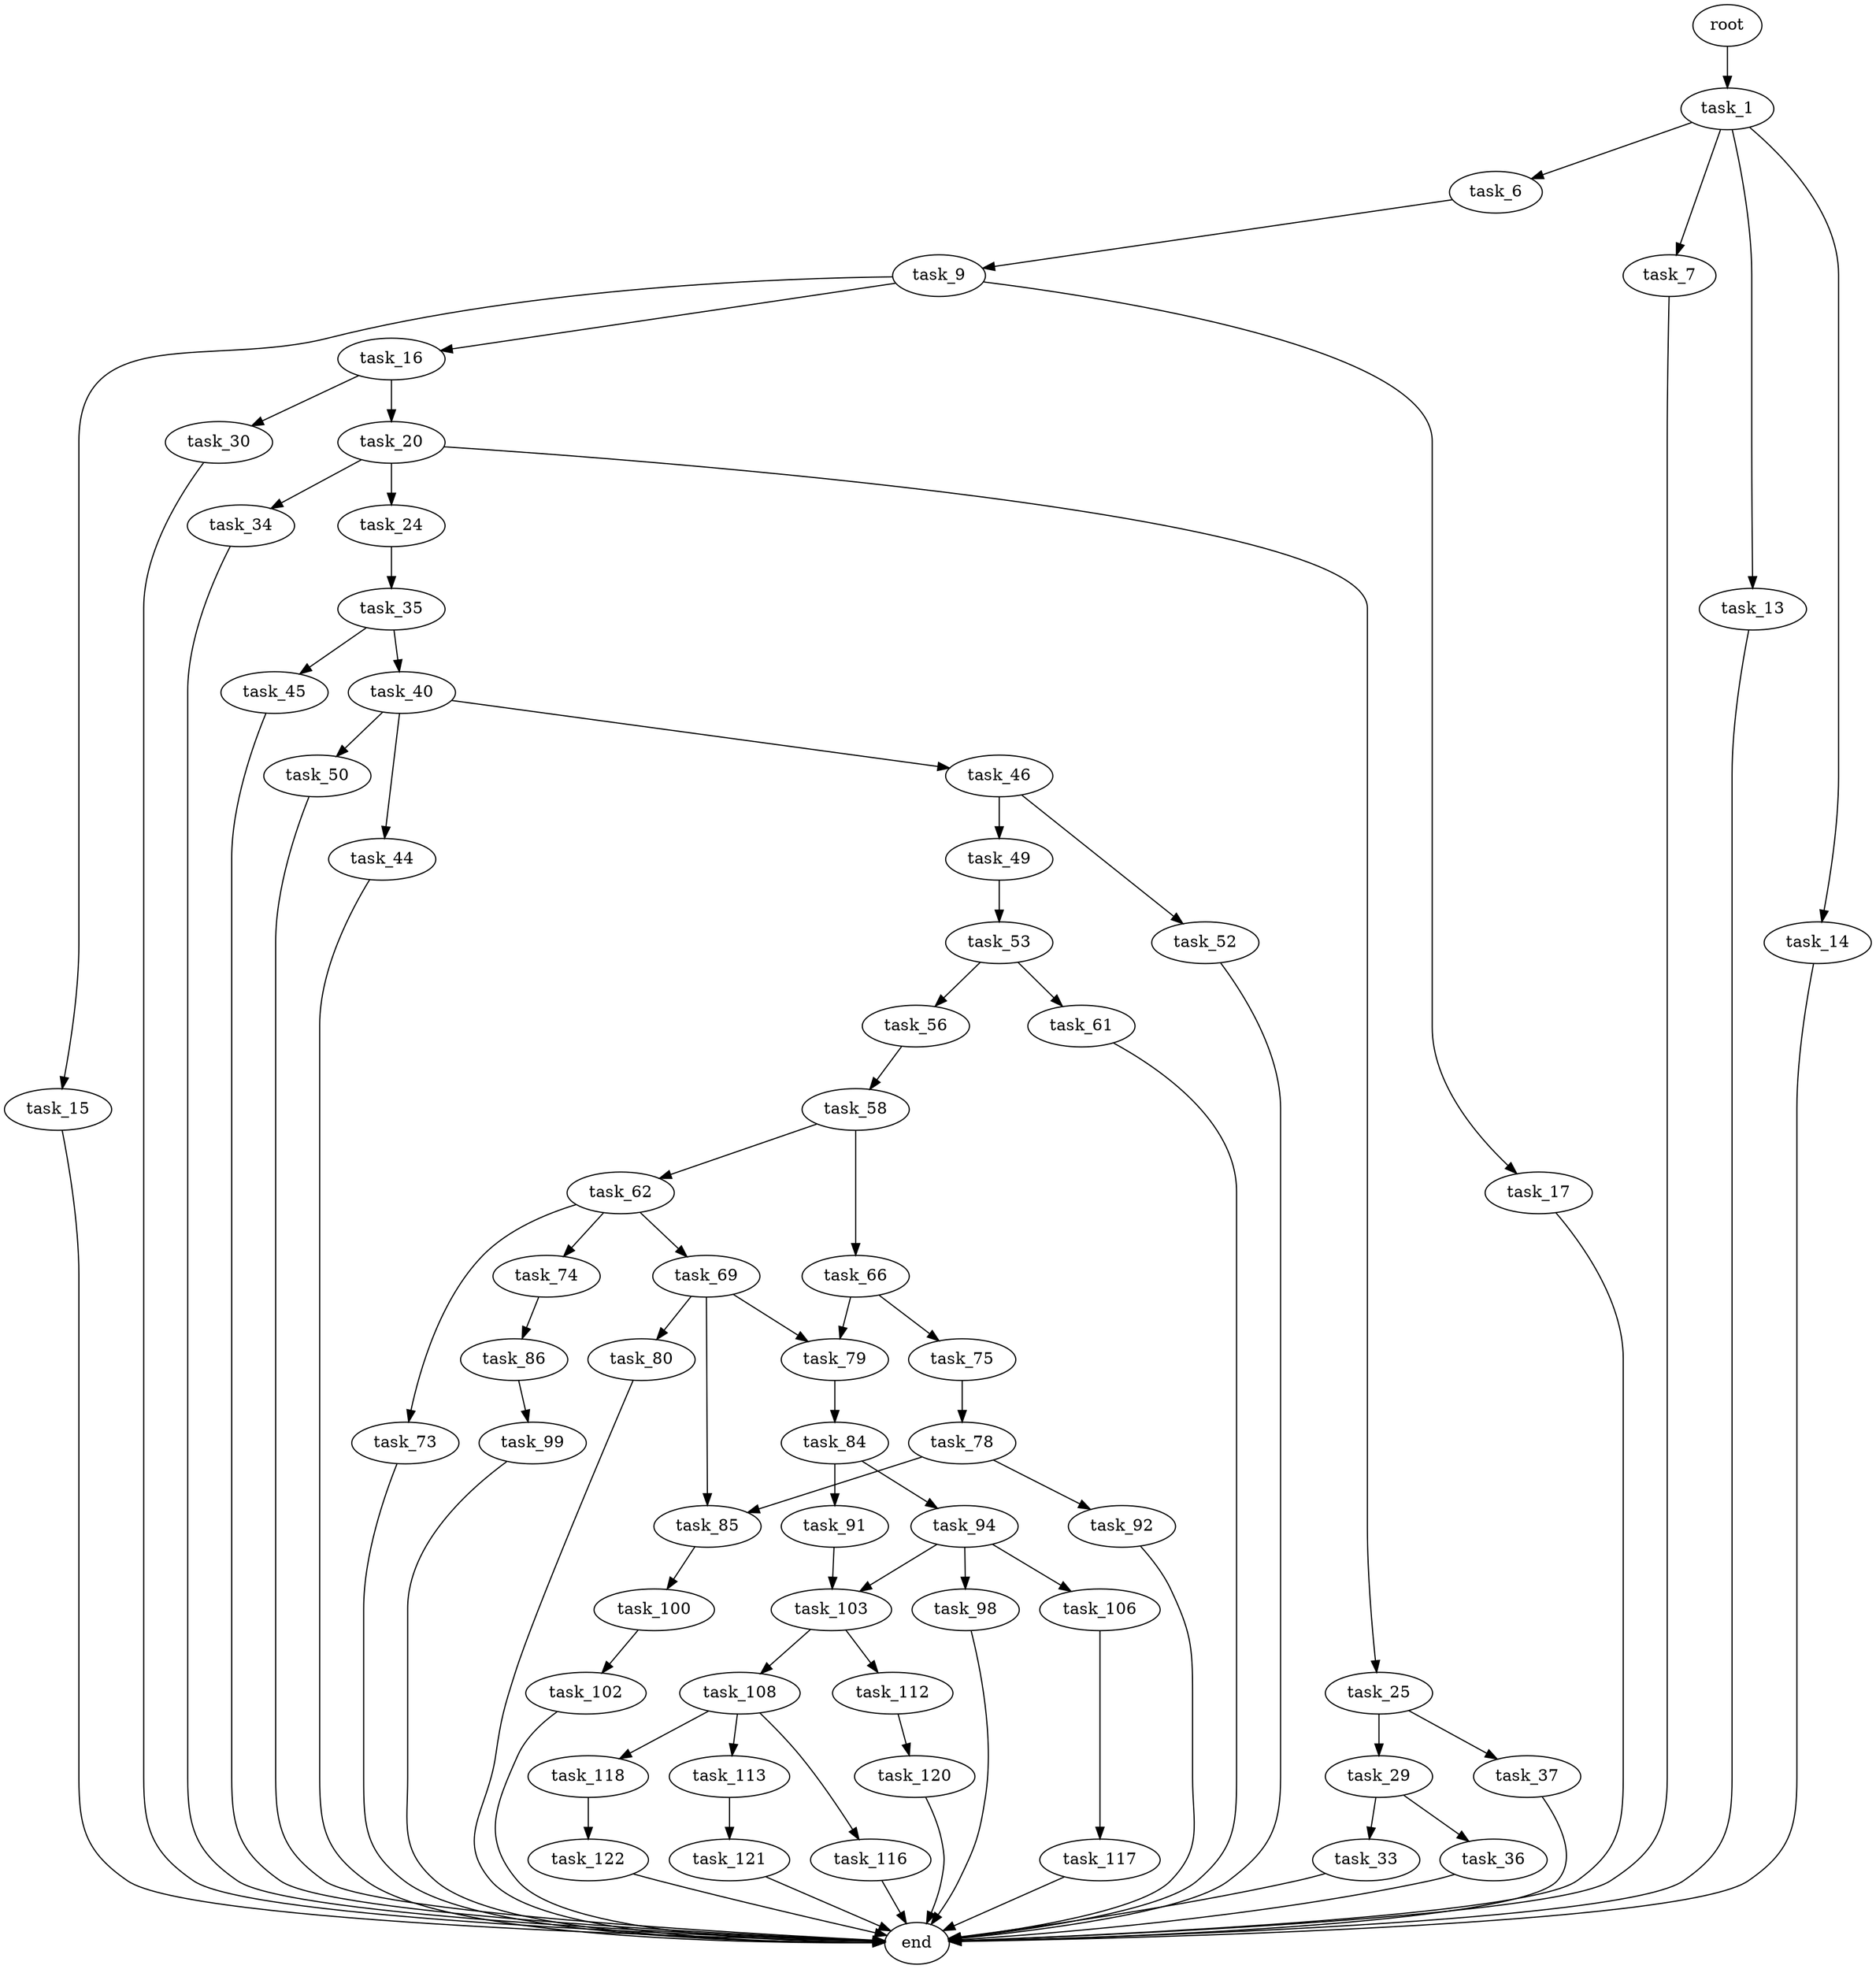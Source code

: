 digraph G {
  root [size="0.000000"];
  task_1 [size="10846052038.000000"];
  task_6 [size="782757789696.000000"];
  task_7 [size="549755813888.000000"];
  task_13 [size="31030711314.000000"];
  task_14 [size="109229818558.000000"];
  task_9 [size="12193081940.000000"];
  end [size="0.000000"];
  task_15 [size="3189999065.000000"];
  task_16 [size="50380979904.000000"];
  task_17 [size="134217728000.000000"];
  task_20 [size="3721071598.000000"];
  task_30 [size="294670475476.000000"];
  task_24 [size="68719476736.000000"];
  task_25 [size="549755813888.000000"];
  task_34 [size="1073741824000.000000"];
  task_35 [size="842400809536.000000"];
  task_29 [size="14412730396.000000"];
  task_37 [size="368293445632.000000"];
  task_33 [size="8589934592.000000"];
  task_36 [size="782757789696.000000"];
  task_40 [size="68719476736.000000"];
  task_45 [size="5727126952.000000"];
  task_44 [size="28991029248.000000"];
  task_46 [size="8263123972.000000"];
  task_50 [size="68719476736.000000"];
  task_49 [size="19065539798.000000"];
  task_52 [size="848926202062.000000"];
  task_53 [size="335422365027.000000"];
  task_56 [size="176080641667.000000"];
  task_61 [size="782757789696.000000"];
  task_58 [size="1024781907021.000000"];
  task_62 [size="24467446180.000000"];
  task_66 [size="8589934592.000000"];
  task_69 [size="2375542646.000000"];
  task_73 [size="782757789696.000000"];
  task_74 [size="8589934592.000000"];
  task_75 [size="10235384785.000000"];
  task_79 [size="368293445632.000000"];
  task_80 [size="531570063857.000000"];
  task_85 [size="134217728000.000000"];
  task_86 [size="108724695478.000000"];
  task_78 [size="33672430511.000000"];
  task_92 [size="36783229969.000000"];
  task_84 [size="34159072241.000000"];
  task_91 [size="231928233984.000000"];
  task_94 [size="8589934592.000000"];
  task_100 [size="233371811183.000000"];
  task_99 [size="199447648200.000000"];
  task_103 [size="764337646524.000000"];
  task_98 [size="29021995678.000000"];
  task_106 [size="18419054198.000000"];
  task_102 [size="5475967631.000000"];
  task_108 [size="201454526117.000000"];
  task_112 [size="5525350972.000000"];
  task_117 [size="28991029248.000000"];
  task_113 [size="782757789696.000000"];
  task_116 [size="68719476736.000000"];
  task_118 [size="368293445632.000000"];
  task_120 [size="1076548117603.000000"];
  task_121 [size="231928233984.000000"];
  task_122 [size="28991029248.000000"];

  root -> task_1 [size="1.000000"];
  task_1 -> task_6 [size="301989888.000000"];
  task_1 -> task_7 [size="301989888.000000"];
  task_1 -> task_13 [size="301989888.000000"];
  task_1 -> task_14 [size="301989888.000000"];
  task_6 -> task_9 [size="679477248.000000"];
  task_7 -> end [size="1.000000"];
  task_13 -> end [size="1.000000"];
  task_14 -> end [size="1.000000"];
  task_9 -> task_15 [size="536870912.000000"];
  task_9 -> task_16 [size="536870912.000000"];
  task_9 -> task_17 [size="536870912.000000"];
  task_15 -> end [size="1.000000"];
  task_16 -> task_20 [size="134217728.000000"];
  task_16 -> task_30 [size="134217728.000000"];
  task_17 -> end [size="1.000000"];
  task_20 -> task_24 [size="75497472.000000"];
  task_20 -> task_25 [size="75497472.000000"];
  task_20 -> task_34 [size="75497472.000000"];
  task_30 -> end [size="1.000000"];
  task_24 -> task_35 [size="134217728.000000"];
  task_25 -> task_29 [size="536870912.000000"];
  task_25 -> task_37 [size="536870912.000000"];
  task_34 -> end [size="1.000000"];
  task_35 -> task_40 [size="536870912.000000"];
  task_35 -> task_45 [size="536870912.000000"];
  task_29 -> task_33 [size="75497472.000000"];
  task_29 -> task_36 [size="75497472.000000"];
  task_37 -> end [size="1.000000"];
  task_33 -> end [size="1.000000"];
  task_36 -> end [size="1.000000"];
  task_40 -> task_44 [size="134217728.000000"];
  task_40 -> task_46 [size="134217728.000000"];
  task_40 -> task_50 [size="134217728.000000"];
  task_45 -> end [size="1.000000"];
  task_44 -> end [size="1.000000"];
  task_46 -> task_49 [size="134217728.000000"];
  task_46 -> task_52 [size="134217728.000000"];
  task_50 -> end [size="1.000000"];
  task_49 -> task_53 [size="411041792.000000"];
  task_52 -> end [size="1.000000"];
  task_53 -> task_56 [size="411041792.000000"];
  task_53 -> task_61 [size="411041792.000000"];
  task_56 -> task_58 [size="679477248.000000"];
  task_61 -> end [size="1.000000"];
  task_58 -> task_62 [size="679477248.000000"];
  task_58 -> task_66 [size="679477248.000000"];
  task_62 -> task_69 [size="75497472.000000"];
  task_62 -> task_73 [size="75497472.000000"];
  task_62 -> task_74 [size="75497472.000000"];
  task_66 -> task_75 [size="33554432.000000"];
  task_66 -> task_79 [size="33554432.000000"];
  task_69 -> task_79 [size="134217728.000000"];
  task_69 -> task_80 [size="134217728.000000"];
  task_69 -> task_85 [size="134217728.000000"];
  task_73 -> end [size="1.000000"];
  task_74 -> task_86 [size="33554432.000000"];
  task_75 -> task_78 [size="301989888.000000"];
  task_79 -> task_84 [size="411041792.000000"];
  task_80 -> end [size="1.000000"];
  task_85 -> task_100 [size="209715200.000000"];
  task_86 -> task_99 [size="75497472.000000"];
  task_78 -> task_85 [size="679477248.000000"];
  task_78 -> task_92 [size="679477248.000000"];
  task_92 -> end [size="1.000000"];
  task_84 -> task_91 [size="679477248.000000"];
  task_84 -> task_94 [size="679477248.000000"];
  task_91 -> task_103 [size="301989888.000000"];
  task_94 -> task_98 [size="33554432.000000"];
  task_94 -> task_103 [size="33554432.000000"];
  task_94 -> task_106 [size="33554432.000000"];
  task_100 -> task_102 [size="411041792.000000"];
  task_99 -> end [size="1.000000"];
  task_103 -> task_108 [size="838860800.000000"];
  task_103 -> task_112 [size="838860800.000000"];
  task_98 -> end [size="1.000000"];
  task_106 -> task_117 [size="33554432.000000"];
  task_102 -> end [size="1.000000"];
  task_108 -> task_113 [size="411041792.000000"];
  task_108 -> task_116 [size="411041792.000000"];
  task_108 -> task_118 [size="411041792.000000"];
  task_112 -> task_120 [size="134217728.000000"];
  task_117 -> end [size="1.000000"];
  task_113 -> task_121 [size="679477248.000000"];
  task_116 -> end [size="1.000000"];
  task_118 -> task_122 [size="411041792.000000"];
  task_120 -> end [size="1.000000"];
  task_121 -> end [size="1.000000"];
  task_122 -> end [size="1.000000"];
}
